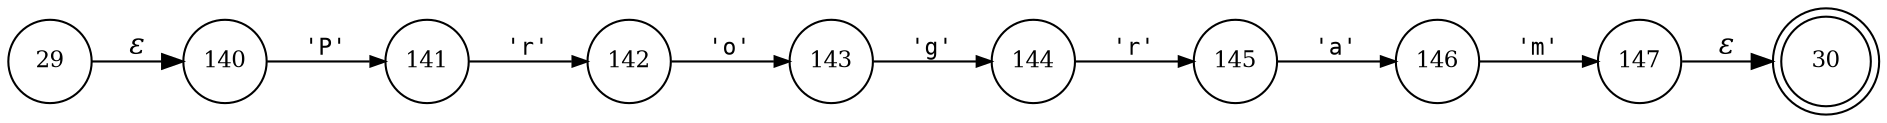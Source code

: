 digraph ATN {
rankdir=LR;
s30[fontsize=11, label="30", shape=doublecircle, fixedsize=true, width=.6];
s144[fontsize=11,label="144", shape=circle, fixedsize=true, width=.55, peripheries=1];
s145[fontsize=11,label="145", shape=circle, fixedsize=true, width=.55, peripheries=1];
s146[fontsize=11,label="146", shape=circle, fixedsize=true, width=.55, peripheries=1];
s147[fontsize=11,label="147", shape=circle, fixedsize=true, width=.55, peripheries=1];
s140[fontsize=11,label="140", shape=circle, fixedsize=true, width=.55, peripheries=1];
s29[fontsize=11,label="29", shape=circle, fixedsize=true, width=.55, peripheries=1];
s141[fontsize=11,label="141", shape=circle, fixedsize=true, width=.55, peripheries=1];
s142[fontsize=11,label="142", shape=circle, fixedsize=true, width=.55, peripheries=1];
s143[fontsize=11,label="143", shape=circle, fixedsize=true, width=.55, peripheries=1];
s29 -> s140 [fontname="Times-Italic", label="&epsilon;"];
s140 -> s141 [fontsize=11, fontname="Courier", arrowsize=.7, label = "'P'", arrowhead = normal];
s141 -> s142 [fontsize=11, fontname="Courier", arrowsize=.7, label = "'r'", arrowhead = normal];
s142 -> s143 [fontsize=11, fontname="Courier", arrowsize=.7, label = "'o'", arrowhead = normal];
s143 -> s144 [fontsize=11, fontname="Courier", arrowsize=.7, label = "'g'", arrowhead = normal];
s144 -> s145 [fontsize=11, fontname="Courier", arrowsize=.7, label = "'r'", arrowhead = normal];
s145 -> s146 [fontsize=11, fontname="Courier", arrowsize=.7, label = "'a'", arrowhead = normal];
s146 -> s147 [fontsize=11, fontname="Courier", arrowsize=.7, label = "'m'", arrowhead = normal];
s147 -> s30 [fontname="Times-Italic", label="&epsilon;"];
}